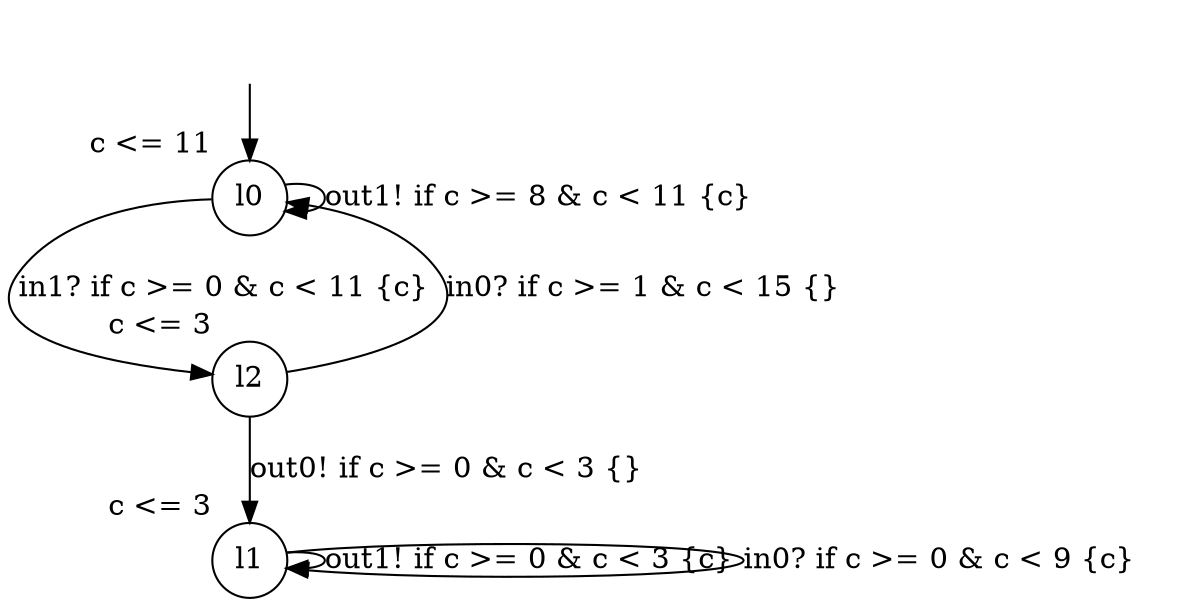 digraph g {
__start0 [label="" shape="none"];
l0 [shape="circle" margin=0 label="l0", xlabel="c <= 11"];
l1 [shape="circle" margin=0 label="l1", xlabel="c <= 3"];
l2 [shape="circle" margin=0 label="l2", xlabel="c <= 3"];
l0 -> l2 [label="in1? if c >= 0 & c < 11 {c} "];
l0 -> l0 [label="out1! if c >= 8 & c < 11 {c} "];
l1 -> l1 [label="out1! if c >= 0 & c < 3 {c} "];
l1 -> l1 [label="in0? if c >= 0 & c < 9 {c} "];
l2 -> l0 [label="in0? if c >= 1 & c < 15 {} "];
l2 -> l1 [label="out0! if c >= 0 & c < 3 {} "];
__start0 -> l0;
}
